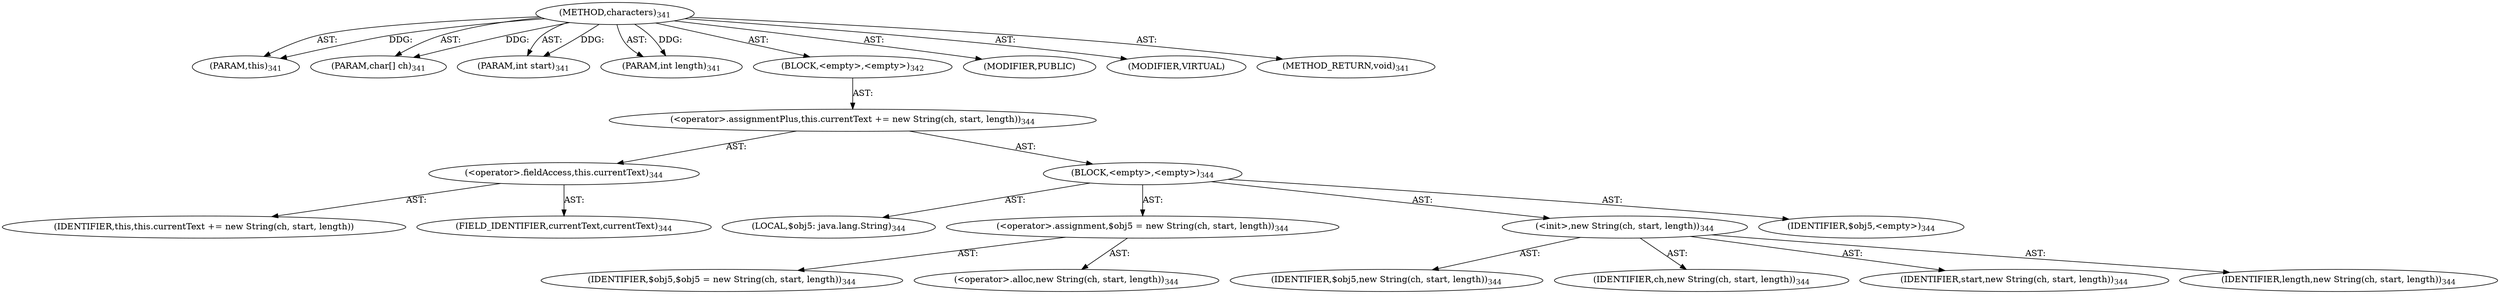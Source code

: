 digraph "characters" {  
"111669149705" [label = <(METHOD,characters)<SUB>341</SUB>> ]
"115964117010" [label = <(PARAM,this)<SUB>341</SUB>> ]
"115964117011" [label = <(PARAM,char[] ch)<SUB>341</SUB>> ]
"115964117012" [label = <(PARAM,int start)<SUB>341</SUB>> ]
"115964117013" [label = <(PARAM,int length)<SUB>341</SUB>> ]
"25769803829" [label = <(BLOCK,&lt;empty&gt;,&lt;empty&gt;)<SUB>342</SUB>> ]
"30064771335" [label = <(&lt;operator&gt;.assignmentPlus,this.currentText += new String(ch, start, length))<SUB>344</SUB>> ]
"30064771336" [label = <(&lt;operator&gt;.fieldAccess,this.currentText)<SUB>344</SUB>> ]
"68719476891" [label = <(IDENTIFIER,this,this.currentText += new String(ch, start, length))> ]
"55834574952" [label = <(FIELD_IDENTIFIER,currentText,currentText)<SUB>344</SUB>> ]
"25769803830" [label = <(BLOCK,&lt;empty&gt;,&lt;empty&gt;)<SUB>344</SUB>> ]
"94489280524" [label = <(LOCAL,$obj5: java.lang.String)<SUB>344</SUB>> ]
"30064771337" [label = <(&lt;operator&gt;.assignment,$obj5 = new String(ch, start, length))<SUB>344</SUB>> ]
"68719476892" [label = <(IDENTIFIER,$obj5,$obj5 = new String(ch, start, length))<SUB>344</SUB>> ]
"30064771338" [label = <(&lt;operator&gt;.alloc,new String(ch, start, length))<SUB>344</SUB>> ]
"30064771339" [label = <(&lt;init&gt;,new String(ch, start, length))<SUB>344</SUB>> ]
"68719476893" [label = <(IDENTIFIER,$obj5,new String(ch, start, length))<SUB>344</SUB>> ]
"68719476894" [label = <(IDENTIFIER,ch,new String(ch, start, length))<SUB>344</SUB>> ]
"68719476895" [label = <(IDENTIFIER,start,new String(ch, start, length))<SUB>344</SUB>> ]
"68719476896" [label = <(IDENTIFIER,length,new String(ch, start, length))<SUB>344</SUB>> ]
"68719476897" [label = <(IDENTIFIER,$obj5,&lt;empty&gt;)<SUB>344</SUB>> ]
"133143986246" [label = <(MODIFIER,PUBLIC)> ]
"133143986247" [label = <(MODIFIER,VIRTUAL)> ]
"128849018889" [label = <(METHOD_RETURN,void)<SUB>341</SUB>> ]
  "111669149705" -> "115964117010"  [ label = "AST: "] 
  "111669149705" -> "115964117011"  [ label = "AST: "] 
  "111669149705" -> "115964117012"  [ label = "AST: "] 
  "111669149705" -> "115964117013"  [ label = "AST: "] 
  "111669149705" -> "25769803829"  [ label = "AST: "] 
  "111669149705" -> "133143986246"  [ label = "AST: "] 
  "111669149705" -> "133143986247"  [ label = "AST: "] 
  "111669149705" -> "128849018889"  [ label = "AST: "] 
  "25769803829" -> "30064771335"  [ label = "AST: "] 
  "30064771335" -> "30064771336"  [ label = "AST: "] 
  "30064771335" -> "25769803830"  [ label = "AST: "] 
  "30064771336" -> "68719476891"  [ label = "AST: "] 
  "30064771336" -> "55834574952"  [ label = "AST: "] 
  "25769803830" -> "94489280524"  [ label = "AST: "] 
  "25769803830" -> "30064771337"  [ label = "AST: "] 
  "25769803830" -> "30064771339"  [ label = "AST: "] 
  "25769803830" -> "68719476897"  [ label = "AST: "] 
  "30064771337" -> "68719476892"  [ label = "AST: "] 
  "30064771337" -> "30064771338"  [ label = "AST: "] 
  "30064771339" -> "68719476893"  [ label = "AST: "] 
  "30064771339" -> "68719476894"  [ label = "AST: "] 
  "30064771339" -> "68719476895"  [ label = "AST: "] 
  "30064771339" -> "68719476896"  [ label = "AST: "] 
  "111669149705" -> "115964117010"  [ label = "DDG: "] 
  "111669149705" -> "115964117011"  [ label = "DDG: "] 
  "111669149705" -> "115964117012"  [ label = "DDG: "] 
  "111669149705" -> "115964117013"  [ label = "DDG: "] 
}
